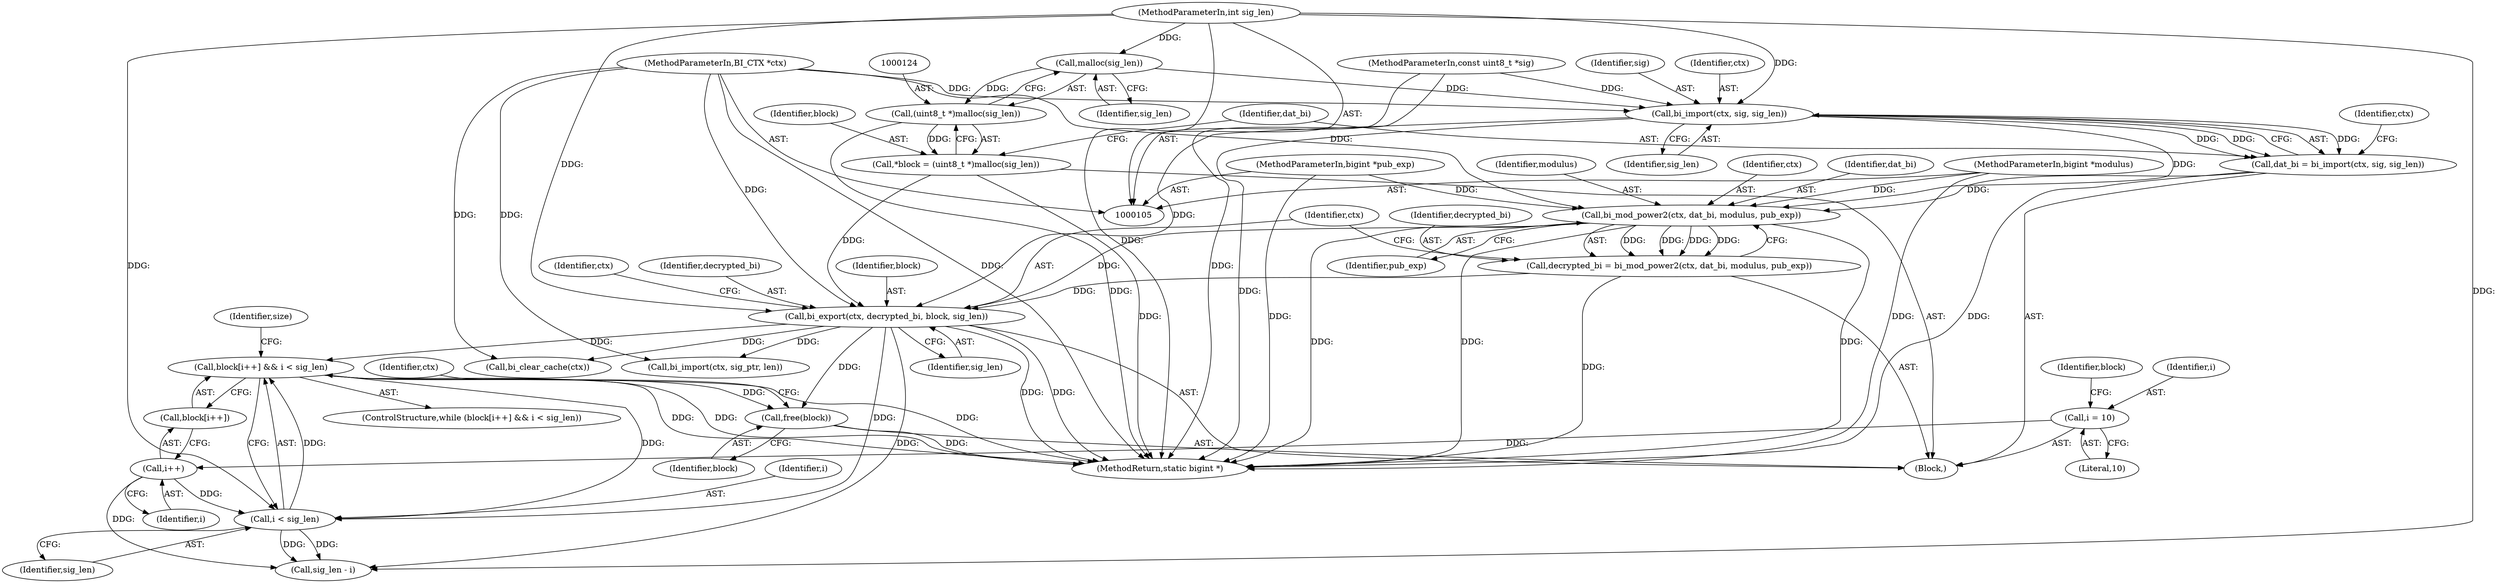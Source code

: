 digraph "1_axtls-8266_5efe2947ab45e81d84b5f707c51d1c64be52f36c_0@API" {
"1000197" [label="(Call,free(block))"];
"1000159" [label="(Call,block[i++] && i < sig_len)"];
"1000145" [label="(Call,bi_export(ctx, decrypted_bi, block, sig_len))"];
"1000140" [label="(Call,bi_mod_power2(ctx, dat_bi, modulus, pub_exp))"];
"1000129" [label="(Call,bi_import(ctx, sig, sig_len))"];
"1000106" [label="(MethodParameterIn,BI_CTX *ctx)"];
"1000107" [label="(MethodParameterIn,const uint8_t *sig)"];
"1000125" [label="(Call,malloc(sig_len))"];
"1000108" [label="(MethodParameterIn,int sig_len)"];
"1000127" [label="(Call,dat_bi = bi_import(ctx, sig, sig_len))"];
"1000109" [label="(MethodParameterIn,bigint *modulus)"];
"1000110" [label="(MethodParameterIn,bigint *pub_exp)"];
"1000138" [label="(Call,decrypted_bi = bi_mod_power2(ctx, dat_bi, modulus, pub_exp))"];
"1000121" [label="(Call,*block = (uint8_t *)malloc(sig_len))"];
"1000123" [label="(Call,(uint8_t *)malloc(sig_len))"];
"1000164" [label="(Call,i < sig_len)"];
"1000162" [label="(Call,i++)"];
"1000155" [label="(Call,i = 10)"];
"1000193" [label="(Call,bi_import(ctx, sig_ptr, len))"];
"1000159" [label="(Call,block[i++] && i < sig_len)"];
"1000160" [label="(Call,block[i++])"];
"1000127" [label="(Call,dat_bi = bi_import(ctx, sig, sig_len))"];
"1000141" [label="(Identifier,ctx)"];
"1000203" [label="(MethodReturn,static bigint *)"];
"1000139" [label="(Identifier,decrypted_bi)"];
"1000122" [label="(Identifier,block)"];
"1000163" [label="(Identifier,i)"];
"1000168" [label="(Identifier,size)"];
"1000158" [label="(ControlStructure,while (block[i++] && i < sig_len))"];
"1000123" [label="(Call,(uint8_t *)malloc(sig_len))"];
"1000108" [label="(MethodParameterIn,int sig_len)"];
"1000157" [label="(Literal,10)"];
"1000199" [label="(Call,bi_clear_cache(ctx))"];
"1000200" [label="(Identifier,ctx)"];
"1000131" [label="(Identifier,sig)"];
"1000152" [label="(Identifier,ctx)"];
"1000126" [label="(Identifier,sig_len)"];
"1000130" [label="(Identifier,ctx)"];
"1000128" [label="(Identifier,dat_bi)"];
"1000132" [label="(Identifier,sig_len)"];
"1000162" [label="(Call,i++)"];
"1000111" [label="(Block,)"];
"1000142" [label="(Identifier,dat_bi)"];
"1000149" [label="(Identifier,sig_len)"];
"1000148" [label="(Identifier,block)"];
"1000109" [label="(MethodParameterIn,bigint *modulus)"];
"1000129" [label="(Call,bi_import(ctx, sig, sig_len))"];
"1000125" [label="(Call,malloc(sig_len))"];
"1000146" [label="(Identifier,ctx)"];
"1000143" [label="(Identifier,modulus)"];
"1000147" [label="(Identifier,decrypted_bi)"];
"1000107" [label="(MethodParameterIn,const uint8_t *sig)"];
"1000144" [label="(Identifier,pub_exp)"];
"1000169" [label="(Call,sig_len - i)"];
"1000156" [label="(Identifier,i)"];
"1000197" [label="(Call,free(block))"];
"1000155" [label="(Call,i = 10)"];
"1000166" [label="(Identifier,sig_len)"];
"1000135" [label="(Identifier,ctx)"];
"1000165" [label="(Identifier,i)"];
"1000121" [label="(Call,*block = (uint8_t *)malloc(sig_len))"];
"1000106" [label="(MethodParameterIn,BI_CTX *ctx)"];
"1000198" [label="(Identifier,block)"];
"1000164" [label="(Call,i < sig_len)"];
"1000145" [label="(Call,bi_export(ctx, decrypted_bi, block, sig_len))"];
"1000110" [label="(MethodParameterIn,bigint *pub_exp)"];
"1000140" [label="(Call,bi_mod_power2(ctx, dat_bi, modulus, pub_exp))"];
"1000138" [label="(Call,decrypted_bi = bi_mod_power2(ctx, dat_bi, modulus, pub_exp))"];
"1000161" [label="(Identifier,block)"];
"1000197" -> "1000111"  [label="AST: "];
"1000197" -> "1000198"  [label="CFG: "];
"1000198" -> "1000197"  [label="AST: "];
"1000200" -> "1000197"  [label="CFG: "];
"1000197" -> "1000203"  [label="DDG: "];
"1000159" -> "1000197"  [label="DDG: "];
"1000145" -> "1000197"  [label="DDG: "];
"1000159" -> "1000158"  [label="AST: "];
"1000159" -> "1000160"  [label="CFG: "];
"1000159" -> "1000164"  [label="CFG: "];
"1000160" -> "1000159"  [label="AST: "];
"1000164" -> "1000159"  [label="AST: "];
"1000168" -> "1000159"  [label="CFG: "];
"1000159" -> "1000203"  [label="DDG: "];
"1000159" -> "1000203"  [label="DDG: "];
"1000159" -> "1000203"  [label="DDG: "];
"1000145" -> "1000159"  [label="DDG: "];
"1000164" -> "1000159"  [label="DDG: "];
"1000164" -> "1000159"  [label="DDG: "];
"1000145" -> "1000111"  [label="AST: "];
"1000145" -> "1000149"  [label="CFG: "];
"1000146" -> "1000145"  [label="AST: "];
"1000147" -> "1000145"  [label="AST: "];
"1000148" -> "1000145"  [label="AST: "];
"1000149" -> "1000145"  [label="AST: "];
"1000152" -> "1000145"  [label="CFG: "];
"1000145" -> "1000203"  [label="DDG: "];
"1000145" -> "1000203"  [label="DDG: "];
"1000140" -> "1000145"  [label="DDG: "];
"1000106" -> "1000145"  [label="DDG: "];
"1000138" -> "1000145"  [label="DDG: "];
"1000121" -> "1000145"  [label="DDG: "];
"1000129" -> "1000145"  [label="DDG: "];
"1000108" -> "1000145"  [label="DDG: "];
"1000145" -> "1000164"  [label="DDG: "];
"1000145" -> "1000169"  [label="DDG: "];
"1000145" -> "1000193"  [label="DDG: "];
"1000145" -> "1000199"  [label="DDG: "];
"1000140" -> "1000138"  [label="AST: "];
"1000140" -> "1000144"  [label="CFG: "];
"1000141" -> "1000140"  [label="AST: "];
"1000142" -> "1000140"  [label="AST: "];
"1000143" -> "1000140"  [label="AST: "];
"1000144" -> "1000140"  [label="AST: "];
"1000138" -> "1000140"  [label="CFG: "];
"1000140" -> "1000203"  [label="DDG: "];
"1000140" -> "1000203"  [label="DDG: "];
"1000140" -> "1000203"  [label="DDG: "];
"1000140" -> "1000138"  [label="DDG: "];
"1000140" -> "1000138"  [label="DDG: "];
"1000140" -> "1000138"  [label="DDG: "];
"1000140" -> "1000138"  [label="DDG: "];
"1000129" -> "1000140"  [label="DDG: "];
"1000106" -> "1000140"  [label="DDG: "];
"1000127" -> "1000140"  [label="DDG: "];
"1000109" -> "1000140"  [label="DDG: "];
"1000110" -> "1000140"  [label="DDG: "];
"1000129" -> "1000127"  [label="AST: "];
"1000129" -> "1000132"  [label="CFG: "];
"1000130" -> "1000129"  [label="AST: "];
"1000131" -> "1000129"  [label="AST: "];
"1000132" -> "1000129"  [label="AST: "];
"1000127" -> "1000129"  [label="CFG: "];
"1000129" -> "1000203"  [label="DDG: "];
"1000129" -> "1000127"  [label="DDG: "];
"1000129" -> "1000127"  [label="DDG: "];
"1000129" -> "1000127"  [label="DDG: "];
"1000106" -> "1000129"  [label="DDG: "];
"1000107" -> "1000129"  [label="DDG: "];
"1000125" -> "1000129"  [label="DDG: "];
"1000108" -> "1000129"  [label="DDG: "];
"1000106" -> "1000105"  [label="AST: "];
"1000106" -> "1000203"  [label="DDG: "];
"1000106" -> "1000193"  [label="DDG: "];
"1000106" -> "1000199"  [label="DDG: "];
"1000107" -> "1000105"  [label="AST: "];
"1000107" -> "1000203"  [label="DDG: "];
"1000125" -> "1000123"  [label="AST: "];
"1000125" -> "1000126"  [label="CFG: "];
"1000126" -> "1000125"  [label="AST: "];
"1000123" -> "1000125"  [label="CFG: "];
"1000125" -> "1000123"  [label="DDG: "];
"1000108" -> "1000125"  [label="DDG: "];
"1000108" -> "1000105"  [label="AST: "];
"1000108" -> "1000203"  [label="DDG: "];
"1000108" -> "1000164"  [label="DDG: "];
"1000108" -> "1000169"  [label="DDG: "];
"1000127" -> "1000111"  [label="AST: "];
"1000128" -> "1000127"  [label="AST: "];
"1000135" -> "1000127"  [label="CFG: "];
"1000127" -> "1000203"  [label="DDG: "];
"1000109" -> "1000105"  [label="AST: "];
"1000109" -> "1000203"  [label="DDG: "];
"1000110" -> "1000105"  [label="AST: "];
"1000110" -> "1000203"  [label="DDG: "];
"1000138" -> "1000111"  [label="AST: "];
"1000139" -> "1000138"  [label="AST: "];
"1000146" -> "1000138"  [label="CFG: "];
"1000138" -> "1000203"  [label="DDG: "];
"1000121" -> "1000111"  [label="AST: "];
"1000121" -> "1000123"  [label="CFG: "];
"1000122" -> "1000121"  [label="AST: "];
"1000123" -> "1000121"  [label="AST: "];
"1000128" -> "1000121"  [label="CFG: "];
"1000121" -> "1000203"  [label="DDG: "];
"1000123" -> "1000121"  [label="DDG: "];
"1000124" -> "1000123"  [label="AST: "];
"1000123" -> "1000203"  [label="DDG: "];
"1000164" -> "1000166"  [label="CFG: "];
"1000165" -> "1000164"  [label="AST: "];
"1000166" -> "1000164"  [label="AST: "];
"1000162" -> "1000164"  [label="DDG: "];
"1000164" -> "1000169"  [label="DDG: "];
"1000164" -> "1000169"  [label="DDG: "];
"1000162" -> "1000160"  [label="AST: "];
"1000162" -> "1000163"  [label="CFG: "];
"1000163" -> "1000162"  [label="AST: "];
"1000160" -> "1000162"  [label="CFG: "];
"1000155" -> "1000162"  [label="DDG: "];
"1000162" -> "1000169"  [label="DDG: "];
"1000155" -> "1000111"  [label="AST: "];
"1000155" -> "1000157"  [label="CFG: "];
"1000156" -> "1000155"  [label="AST: "];
"1000157" -> "1000155"  [label="AST: "];
"1000161" -> "1000155"  [label="CFG: "];
}
